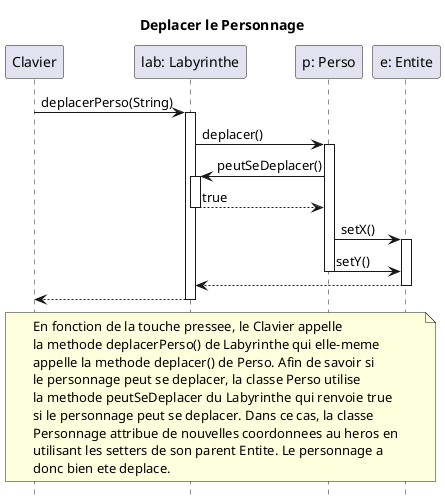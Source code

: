 @startuml
hide footbox

title Deplacer le Personnage

participant "Clavier" as c
participant "lab: Labyrinthe" as l
participant "p: Perso" as p
participant "e: Entite" as e


c -> l : deplacerPerso(String)
activate l
    l -> p : deplacer()
    activate p
        p -> l : peutSeDeplacer()
        activate l
            l --> p : true
        deactivate l
        p -> e : setX()
        activate e
         p -> e : setY()
    deactivate p
    e --> l
    deactivate e
    l--> c
deactivate l

note across
En fonction de la touche pressee, le Clavier appelle
la methode deplacerPerso() de Labyrinthe qui elle-meme
appelle la methode deplacer() de Perso. Afin de savoir si
le personnage peut se deplacer, la classe Perso utilise
la methode peutSeDeplacer du Labyrinthe qui renvoie true
si le personnage peut se deplacer. Dans ce cas, la classe
Personnage attribue de nouvelles coordonnees au heros en
utilisant les setters de son parent Entite. Le personnage a
donc bien ete deplace.
end note

@enduml